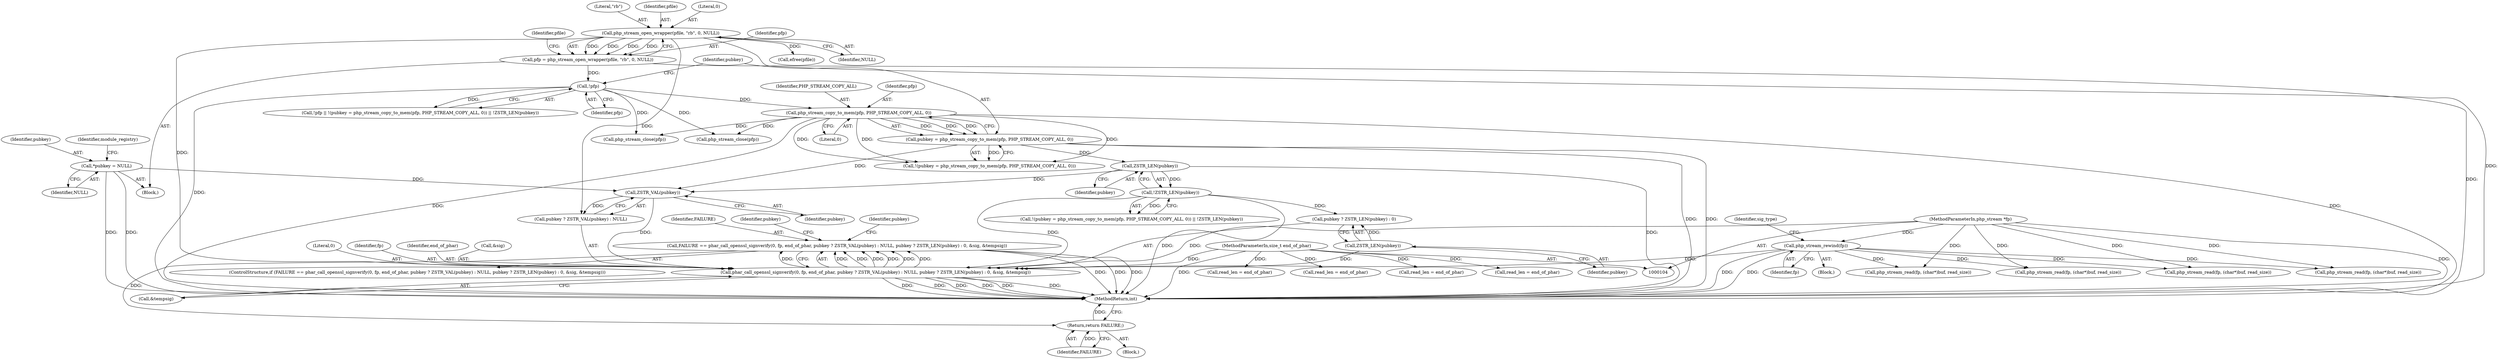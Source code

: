 digraph "0_php-src_0bfb970f43acd1e81d11be1154805f86655f15d5?w=1@API" {
"1000212" [label="(Call,FAILURE == phar_call_openssl_signverify(0, fp, end_of_phar, pubkey ? ZSTR_VAL(pubkey) : NULL, pubkey ? ZSTR_LEN(pubkey) : 0, &sig, &tempsig))"];
"1000214" [label="(Call,phar_call_openssl_signverify(0, fp, end_of_phar, pubkey ? ZSTR_VAL(pubkey) : NULL, pubkey ? ZSTR_LEN(pubkey) : 0, &sig, &tempsig))"];
"1000119" [label="(Call,php_stream_rewind(fp))"];
"1000105" [label="(MethodParameterIn,php_stream *fp)"];
"1000106" [label="(MethodParameterIn,size_t end_of_phar)"];
"1000220" [label="(Call,ZSTR_VAL(pubkey))"];
"1000189" [label="(Call,ZSTR_LEN(pubkey))"];
"1000182" [label="(Call,pubkey = php_stream_copy_to_mem(pfp, PHP_STREAM_COPY_ALL, 0))"];
"1000184" [label="(Call,php_stream_copy_to_mem(pfp, PHP_STREAM_COPY_ALL, 0))"];
"1000178" [label="(Call,!pfp)"];
"1000167" [label="(Call,pfp = php_stream_open_wrapper(pfile, \"rb\", 0, NULL))"];
"1000169" [label="(Call,php_stream_open_wrapper(pfile, \"rb\", 0, NULL))"];
"1000136" [label="(Call,*pubkey = NULL)"];
"1000188" [label="(Call,!ZSTR_LEN(pubkey))"];
"1000225" [label="(Call,ZSTR_LEN(pubkey))"];
"1000245" [label="(Return,return FAILURE;)"];
"1000182" [label="(Call,pubkey = php_stream_copy_to_mem(pfp, PHP_STREAM_COPY_ALL, 0))"];
"1000497" [label="(Call,read_len = end_of_phar)"];
"1000188" [label="(Call,!ZSTR_LEN(pubkey))"];
"1000175" [label="(Identifier,pfile)"];
"1000287" [label="(Call,read_len = end_of_phar)"];
"1000220" [label="(Call,ZSTR_VAL(pubkey))"];
"1000221" [label="(Identifier,pubkey)"];
"1000122" [label="(Identifier,sig_type)"];
"1000311" [label="(Call,php_stream_read(fp, (char*)buf, read_size))"];
"1000246" [label="(Identifier,FAILURE)"];
"1000186" [label="(Identifier,PHP_STREAM_COPY_ALL)"];
"1000602" [label="(Call,read_len = end_of_phar)"];
"1000177" [label="(Call,!pfp || !(pubkey = php_stream_copy_to_mem(pfp, PHP_STREAM_COPY_ALL, 0)) || !ZSTR_LEN(pubkey))"];
"1000232" [label="(Block,)"];
"1000212" [label="(Call,FAILURE == phar_call_openssl_signverify(0, fp, end_of_phar, pubkey ? ZSTR_VAL(pubkey) : NULL, pubkey ? ZSTR_LEN(pubkey) : 0, &sig, &tempsig))"];
"1000223" [label="(Call,pubkey ? ZSTR_LEN(pubkey) : 0)"];
"1000167" [label="(Call,pfp = php_stream_open_wrapper(pfile, \"rb\", 0, NULL))"];
"1000137" [label="(Identifier,pubkey)"];
"1000215" [label="(Literal,0)"];
"1000416" [label="(Call,php_stream_read(fp, (char*)buf, read_size))"];
"1000180" [label="(Call,!(pubkey = php_stream_copy_to_mem(pfp, PHP_STREAM_COPY_ALL, 0)) || !ZSTR_LEN(pubkey))"];
"1000206" [label="(Call,php_stream_close(pfp))"];
"1000225" [label="(Call,ZSTR_LEN(pubkey))"];
"1000248" [label="(Identifier,pubkey)"];
"1000213" [label="(Identifier,FAILURE)"];
"1000171" [label="(Literal,\"rb\")"];
"1000181" [label="(Call,!(pubkey = php_stream_copy_to_mem(pfp, PHP_STREAM_COPY_ALL, 0)))"];
"1000189" [label="(Call,ZSTR_LEN(pubkey))"];
"1000120" [label="(Identifier,fp)"];
"1000190" [label="(Identifier,pubkey)"];
"1000184" [label="(Call,php_stream_copy_to_mem(pfp, PHP_STREAM_COPY_ALL, 0))"];
"1000626" [label="(Call,php_stream_read(fp, (char*)buf, read_size))"];
"1000119" [label="(Call,php_stream_rewind(fp))"];
"1000136" [label="(Call,*pubkey = NULL)"];
"1000138" [label="(Identifier,NULL)"];
"1000214" [label="(Call,phar_call_openssl_signverify(0, fp, end_of_phar, pubkey ? ZSTR_VAL(pubkey) : NULL, pubkey ? ZSTR_LEN(pubkey) : 0, &sig, &tempsig))"];
"1000169" [label="(Call,php_stream_open_wrapper(pfile, \"rb\", 0, NULL))"];
"1000216" [label="(Identifier,fp)"];
"1000230" [label="(Call,&tempsig)"];
"1000211" [label="(ControlStructure,if (FAILURE == phar_call_openssl_signverify(0, fp, end_of_phar, pubkey ? ZSTR_VAL(pubkey) : NULL, pubkey ? ZSTR_LEN(pubkey) : 0, &sig, &tempsig)))"];
"1000245" [label="(Return,return FAILURE;)"];
"1000183" [label="(Identifier,pubkey)"];
"1000217" [label="(Identifier,end_of_phar)"];
"1000178" [label="(Call,!pfp)"];
"1000187" [label="(Literal,0)"];
"1000125" [label="(Block,)"];
"1000168" [label="(Identifier,pfp)"];
"1000106" [label="(MethodParameterIn,size_t end_of_phar)"];
"1000228" [label="(Call,&sig)"];
"1000195" [label="(Call,php_stream_close(pfp))"];
"1000179" [label="(Identifier,pfp)"];
"1000226" [label="(Identifier,pubkey)"];
"1000114" [label="(Block,)"];
"1000170" [label="(Identifier,pfile)"];
"1000174" [label="(Call,efree(pfile))"];
"1000218" [label="(Call,pubkey ? ZSTR_VAL(pubkey) : NULL)"];
"1000173" [label="(Identifier,NULL)"];
"1000234" [label="(Identifier,pubkey)"];
"1000105" [label="(MethodParameterIn,php_stream *fp)"];
"1000145" [label="(Identifier,module_registry)"];
"1000172" [label="(Literal,0)"];
"1000185" [label="(Identifier,pfp)"];
"1000697" [label="(MethodReturn,int)"];
"1000521" [label="(Call,php_stream_read(fp, (char*)buf, read_size))"];
"1000392" [label="(Call,read_len = end_of_phar)"];
"1000212" -> "1000211"  [label="AST: "];
"1000212" -> "1000214"  [label="CFG: "];
"1000213" -> "1000212"  [label="AST: "];
"1000214" -> "1000212"  [label="AST: "];
"1000234" -> "1000212"  [label="CFG: "];
"1000248" -> "1000212"  [label="CFG: "];
"1000212" -> "1000697"  [label="DDG: "];
"1000212" -> "1000697"  [label="DDG: "];
"1000212" -> "1000697"  [label="DDG: "];
"1000214" -> "1000212"  [label="DDG: "];
"1000214" -> "1000212"  [label="DDG: "];
"1000214" -> "1000212"  [label="DDG: "];
"1000214" -> "1000212"  [label="DDG: "];
"1000214" -> "1000212"  [label="DDG: "];
"1000214" -> "1000212"  [label="DDG: "];
"1000214" -> "1000212"  [label="DDG: "];
"1000212" -> "1000245"  [label="DDG: "];
"1000214" -> "1000230"  [label="CFG: "];
"1000215" -> "1000214"  [label="AST: "];
"1000216" -> "1000214"  [label="AST: "];
"1000217" -> "1000214"  [label="AST: "];
"1000218" -> "1000214"  [label="AST: "];
"1000223" -> "1000214"  [label="AST: "];
"1000228" -> "1000214"  [label="AST: "];
"1000230" -> "1000214"  [label="AST: "];
"1000214" -> "1000697"  [label="DDG: "];
"1000214" -> "1000697"  [label="DDG: "];
"1000214" -> "1000697"  [label="DDG: "];
"1000214" -> "1000697"  [label="DDG: "];
"1000214" -> "1000697"  [label="DDG: "];
"1000214" -> "1000697"  [label="DDG: "];
"1000119" -> "1000214"  [label="DDG: "];
"1000105" -> "1000214"  [label="DDG: "];
"1000106" -> "1000214"  [label="DDG: "];
"1000220" -> "1000214"  [label="DDG: "];
"1000169" -> "1000214"  [label="DDG: "];
"1000188" -> "1000214"  [label="DDG: "];
"1000225" -> "1000214"  [label="DDG: "];
"1000119" -> "1000114"  [label="AST: "];
"1000119" -> "1000120"  [label="CFG: "];
"1000120" -> "1000119"  [label="AST: "];
"1000122" -> "1000119"  [label="CFG: "];
"1000119" -> "1000697"  [label="DDG: "];
"1000119" -> "1000697"  [label="DDG: "];
"1000105" -> "1000119"  [label="DDG: "];
"1000119" -> "1000311"  [label="DDG: "];
"1000119" -> "1000416"  [label="DDG: "];
"1000119" -> "1000521"  [label="DDG: "];
"1000119" -> "1000626"  [label="DDG: "];
"1000105" -> "1000104"  [label="AST: "];
"1000105" -> "1000697"  [label="DDG: "];
"1000105" -> "1000311"  [label="DDG: "];
"1000105" -> "1000416"  [label="DDG: "];
"1000105" -> "1000521"  [label="DDG: "];
"1000105" -> "1000626"  [label="DDG: "];
"1000106" -> "1000104"  [label="AST: "];
"1000106" -> "1000697"  [label="DDG: "];
"1000106" -> "1000287"  [label="DDG: "];
"1000106" -> "1000392"  [label="DDG: "];
"1000106" -> "1000497"  [label="DDG: "];
"1000106" -> "1000602"  [label="DDG: "];
"1000220" -> "1000218"  [label="AST: "];
"1000220" -> "1000221"  [label="CFG: "];
"1000221" -> "1000220"  [label="AST: "];
"1000218" -> "1000220"  [label="CFG: "];
"1000220" -> "1000218"  [label="DDG: "];
"1000189" -> "1000220"  [label="DDG: "];
"1000182" -> "1000220"  [label="DDG: "];
"1000136" -> "1000220"  [label="DDG: "];
"1000189" -> "1000188"  [label="AST: "];
"1000189" -> "1000190"  [label="CFG: "];
"1000190" -> "1000189"  [label="AST: "];
"1000188" -> "1000189"  [label="CFG: "];
"1000189" -> "1000697"  [label="DDG: "];
"1000189" -> "1000188"  [label="DDG: "];
"1000182" -> "1000189"  [label="DDG: "];
"1000182" -> "1000181"  [label="AST: "];
"1000182" -> "1000184"  [label="CFG: "];
"1000183" -> "1000182"  [label="AST: "];
"1000184" -> "1000182"  [label="AST: "];
"1000181" -> "1000182"  [label="CFG: "];
"1000182" -> "1000697"  [label="DDG: "];
"1000182" -> "1000697"  [label="DDG: "];
"1000182" -> "1000181"  [label="DDG: "];
"1000184" -> "1000182"  [label="DDG: "];
"1000184" -> "1000182"  [label="DDG: "];
"1000184" -> "1000182"  [label="DDG: "];
"1000184" -> "1000187"  [label="CFG: "];
"1000185" -> "1000184"  [label="AST: "];
"1000186" -> "1000184"  [label="AST: "];
"1000187" -> "1000184"  [label="AST: "];
"1000184" -> "1000697"  [label="DDG: "];
"1000184" -> "1000697"  [label="DDG: "];
"1000184" -> "1000181"  [label="DDG: "];
"1000184" -> "1000181"  [label="DDG: "];
"1000184" -> "1000181"  [label="DDG: "];
"1000178" -> "1000184"  [label="DDG: "];
"1000184" -> "1000195"  [label="DDG: "];
"1000184" -> "1000206"  [label="DDG: "];
"1000178" -> "1000177"  [label="AST: "];
"1000178" -> "1000179"  [label="CFG: "];
"1000179" -> "1000178"  [label="AST: "];
"1000183" -> "1000178"  [label="CFG: "];
"1000177" -> "1000178"  [label="CFG: "];
"1000178" -> "1000697"  [label="DDG: "];
"1000178" -> "1000177"  [label="DDG: "];
"1000167" -> "1000178"  [label="DDG: "];
"1000178" -> "1000195"  [label="DDG: "];
"1000178" -> "1000206"  [label="DDG: "];
"1000167" -> "1000125"  [label="AST: "];
"1000167" -> "1000169"  [label="CFG: "];
"1000168" -> "1000167"  [label="AST: "];
"1000169" -> "1000167"  [label="AST: "];
"1000175" -> "1000167"  [label="CFG: "];
"1000167" -> "1000697"  [label="DDG: "];
"1000169" -> "1000167"  [label="DDG: "];
"1000169" -> "1000167"  [label="DDG: "];
"1000169" -> "1000167"  [label="DDG: "];
"1000169" -> "1000167"  [label="DDG: "];
"1000169" -> "1000173"  [label="CFG: "];
"1000170" -> "1000169"  [label="AST: "];
"1000171" -> "1000169"  [label="AST: "];
"1000172" -> "1000169"  [label="AST: "];
"1000173" -> "1000169"  [label="AST: "];
"1000169" -> "1000697"  [label="DDG: "];
"1000169" -> "1000174"  [label="DDG: "];
"1000169" -> "1000218"  [label="DDG: "];
"1000136" -> "1000125"  [label="AST: "];
"1000136" -> "1000138"  [label="CFG: "];
"1000137" -> "1000136"  [label="AST: "];
"1000138" -> "1000136"  [label="AST: "];
"1000145" -> "1000136"  [label="CFG: "];
"1000136" -> "1000697"  [label="DDG: "];
"1000136" -> "1000697"  [label="DDG: "];
"1000188" -> "1000180"  [label="AST: "];
"1000180" -> "1000188"  [label="CFG: "];
"1000188" -> "1000697"  [label="DDG: "];
"1000188" -> "1000180"  [label="DDG: "];
"1000188" -> "1000223"  [label="DDG: "];
"1000225" -> "1000223"  [label="AST: "];
"1000225" -> "1000226"  [label="CFG: "];
"1000226" -> "1000225"  [label="AST: "];
"1000223" -> "1000225"  [label="CFG: "];
"1000225" -> "1000223"  [label="DDG: "];
"1000245" -> "1000232"  [label="AST: "];
"1000245" -> "1000246"  [label="CFG: "];
"1000246" -> "1000245"  [label="AST: "];
"1000697" -> "1000245"  [label="CFG: "];
"1000245" -> "1000697"  [label="DDG: "];
"1000246" -> "1000245"  [label="DDG: "];
}
